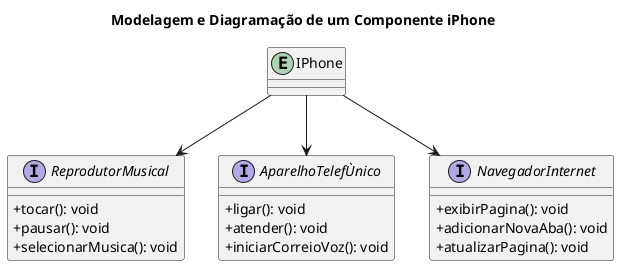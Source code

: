 @startuml
title Modelagem e Diagramação de um Componente iPhone

skinparam classAttributeIconSize 0

interface "ReprodutorMusical" as ReprodutorMusical {
  +tocar(): void
  +pausar(): void
  +selecionarMusica(): void
}

interface "AparelhoTelefÙnico" as AparelhoTelefonico {
  +ligar(): void
  +atender(): void
  +iniciarCorreioVoz(): void
}

interface "NavegadorInternet" as NavegadorInternet {
  +exibirPagina(): void
  +adicionarNovaAba(): void
  +atualizarPagina(): void
}

entity "IPhone" as IPhone {}

IPhone --> AparelhoTelefonico
IPhone --> NavegadorInternet
IPhone --> ReprodutorMusical

@enduml